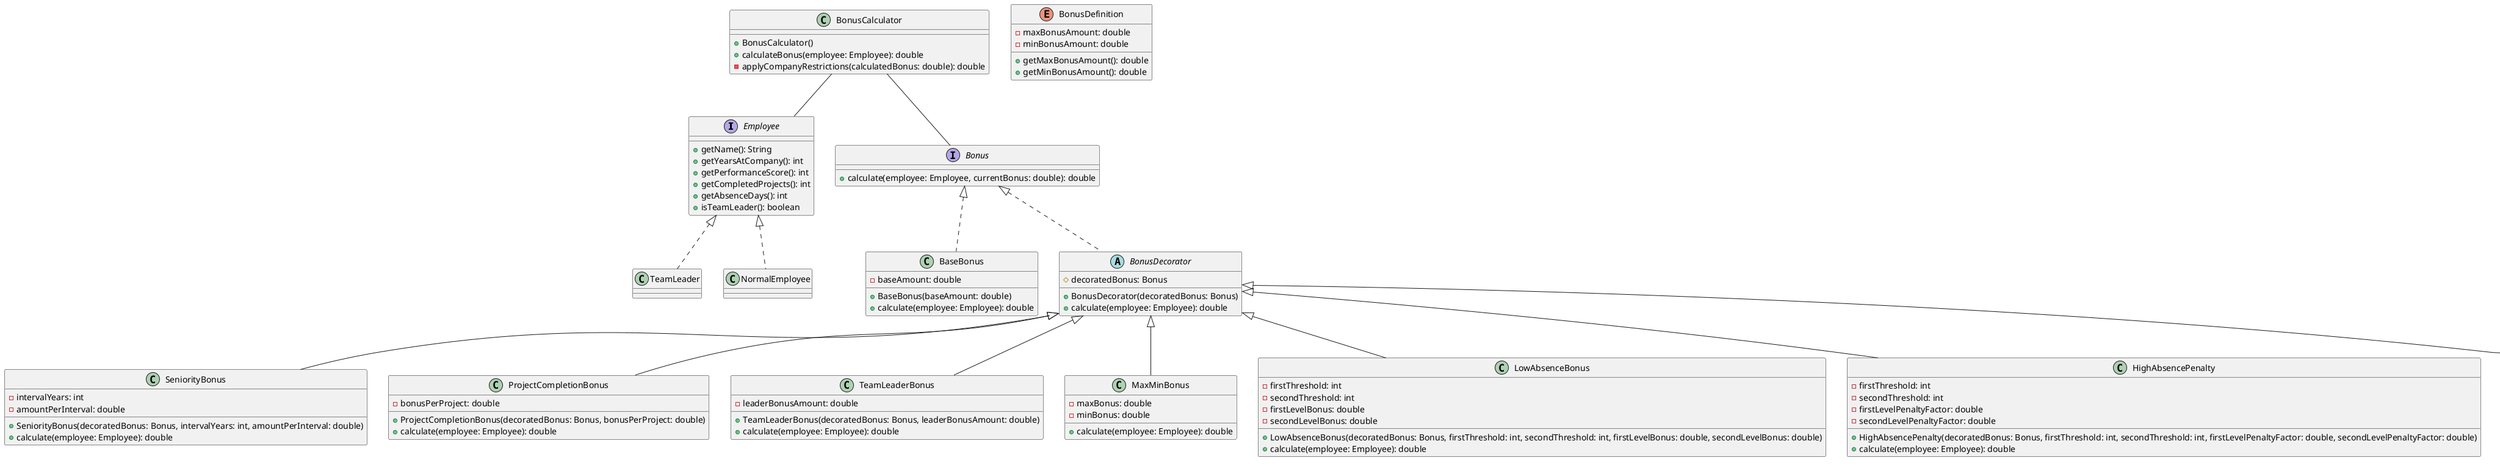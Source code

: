 @startuml

interface Employee {
  + getName(): String
  + getYearsAtCompany(): int
  + getPerformanceScore(): int
  + getCompletedProjects(): int
  + getAbsenceDays(): int
  + isTeamLeader(): boolean
}

class TeamLeader implements Employee

class NormalEmployee implements Employee

enum BonusDefinition {
  - maxBonusAmount: double
  - minBonusAmount: double
  + getMaxBonusAmount(): double
  + getMinBonusAmount(): double
}

class BonusCalculator {
  + BonusCalculator()
  + calculateBonus(employee: Employee): double
  - applyCompanyRestrictions(calculatedBonus: double): double
}

' Decorator Pattern
interface Bonus {
  + calculate(employee: Employee, currentBonus: double): double
}

class BaseBonus implements Bonus {
  - baseAmount: double
  + BaseBonus(baseAmount: double)
  + calculate(employee: Employee): double
}

abstract class BonusDecorator implements Bonus {
  # decoratedBonus: Bonus
  + BonusDecorator(decoratedBonus: Bonus)
  + calculate(employee: Employee): double
}

class SeniorityBonus extends BonusDecorator {
  - intervalYears: int
  - amountPerInterval: double
  + SeniorityBonus(decoratedBonus: Bonus, intervalYears: int, amountPerInterval: double)
  + calculate(employee: Employee): double
}

class ProjectCompletionBonus extends BonusDecorator {
  - bonusPerProject: double
  + ProjectCompletionBonus(decoratedBonus: Bonus, bonusPerProject: double)
  + calculate(employee: Employee): double
}

class TeamLeaderBonus extends BonusDecorator {
  - leaderBonusAmount: double
  + TeamLeaderBonus(decoratedBonus: Bonus, leaderBonusAmount: double)
  + calculate(employee: Employee): double
}

class MaxMinBonus extends BonusDecorator {
    - maxBonus: double
    - minBonus: double
    + calculate(employee: Employee): double
}

class LowAbsenceBonus extends BonusDecorator {
  - firstThreshold: int
  - secondThreshold: int
  - firstLevelBonus: double
  - secondLevelBonus: double
  + LowAbsenceBonus(decoratedBonus: Bonus, firstThreshold: int, secondThreshold: int, firstLevelBonus: double, secondLevelBonus: double)
  + calculate(employee: Employee): double
}

class HighAbsencePenalty extends BonusDecorator {
  - firstThreshold: int
  - secondThreshold: int
  - firstLevelPenaltyFactor: double
  - secondLevelPenaltyFactor: double
  + HighAbsencePenalty(decoratedBonus: Bonus, firstThreshold: int, secondThreshold: int, firstLevelPenaltyFactor: double, secondLevelPenaltyFactor: double)
  + calculate(employee: Employee): double
}

class PerformanceMultiplier extends BonusDecorator {
  - lowThreshold: int
  - highThreshold: int
  - lowFactor: double
  - mediumFactor: double
  - highFactor: double
  + PerformanceMultiplier(decoratedBonus: Bonus, lowThreshold: int, highThreshold: int, lowFactor: double, mediumFactor: double, highFactor: double)
  + calculate(employee: Employee): double
}

' Relationships
BonusCalculator -- Bonus
BonusCalculator -- Employee

@enduml